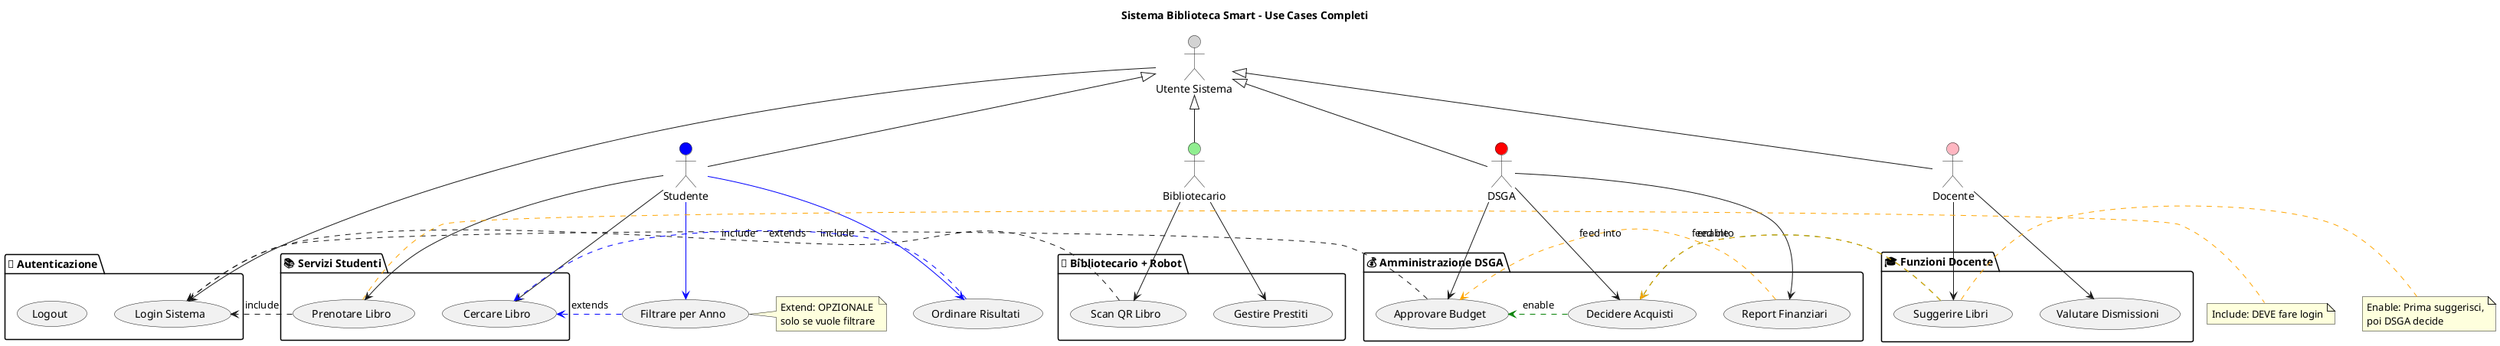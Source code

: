 @startuml BibliotecaCompleto
title "Sistema Biblioteca Smart - Use Cases Completi"

' Attori colorati
actor "Utente Sistema" as BASE #lightgray
actor "Studente" as ST #blue
actor "Bibliotecario" as BIB #lightgreen  
actor "DSGA" as DSGA #Red
actor "Docente" as DOC #lightpink

' Gerarchia
BASE <|-- ST 
BASE <|-- BIB
BASE <|-- DSGA
BASE <|-- DOC

' Package semplici senza colori forzati
package "🔐 Autenticazione" {
  usecase "Login Sistema" as LOGIN
  usecase "Logout" as LOGOUT
}

package "📚 Servizi Studenti" {
  usecase "Cercare Libro" as SEARCH
  usecase "Prenotare Libro" as BOOK
}

package "🤖 Bibliotecario + Robot" {
  usecase "Scan QR Libro" as SCAN_QR
  usecase "Gestire Prestiti" as MANAGE_LOANS
}
package "💰 Amministrazione DSGA" {
  usecase "Approvare Budget" as APPROVE_BUDGET
  usecase "Report Finanziari" as FINANCIAL_REPORT
  usecase "Decidere Acquisti" as DECIDE_BUY
}

package "🎓 Funzioni Docente" {
  usecase "Suggerire Libri" as SUGGEST_BOOKS
  usecase "Valutare Dismissioni" as EVALUATE_BOOKS
}

' Connessioni
BASE --> LOGIN
ST --> SEARCH
ST --> BOOK
BIB --> SCAN_QR
BIB --> MANAGE_LOANS

DSGA --> APPROVE_BUDGET
DSGA --> FINANCIAL_REPORT  
DSGA --> DECIDE_BUY

DOC --> SUGGEST_BOOKS
DOC --> EVALUATE_BOOKS

' RELAZIONI TRA USE CASES

' INCLUDE - sempre obbligatorio
BOOK .> LOGIN : include
SCAN_QR .> LOGIN : include
APPROVE_BUDGET .> LOGIN : include
skinparam arrow {
  Color red
}
' ENABLE - prerequisito (VERDE)
skinparam arrow {
  Color green  
} 
SUGGEST_BOOKS .> DECIDE_BUY : enable
DECIDE_BUY .> APPROVE_BUDGET : enable

' EXTEND - opzionale (BLU)
skinparam arrow {
  Color blue
}
usecase "Filtrare per Anno" as FILTER_YEAR
usecase "Ordinare Risultati" as SORT_RESULTS

FILTER_YEAR .> SEARCH : extends
SORT_RESULTS .> SEARCH : extends

ST --> FILTER_YEAR
ST --> SORT_RESULTS

' FEED INTO - arricchisce (ARANCIONE)
skinparam arrow {
  Color orange
}
SUGGEST_BOOKS .> DECIDE_BUY : feed into
FINANCIAL_REPORT .> APPROVE_BUDGET : feed into

note right of BOOK : Include: DEVE fare login
note right of SUGGEST_BOOKS : Enable: Prima suggerisci,\npoi DSGA decide
note right of FILTER_YEAR : Extend: OPZIONALE\nsolo se vuole filtrare
@enduml